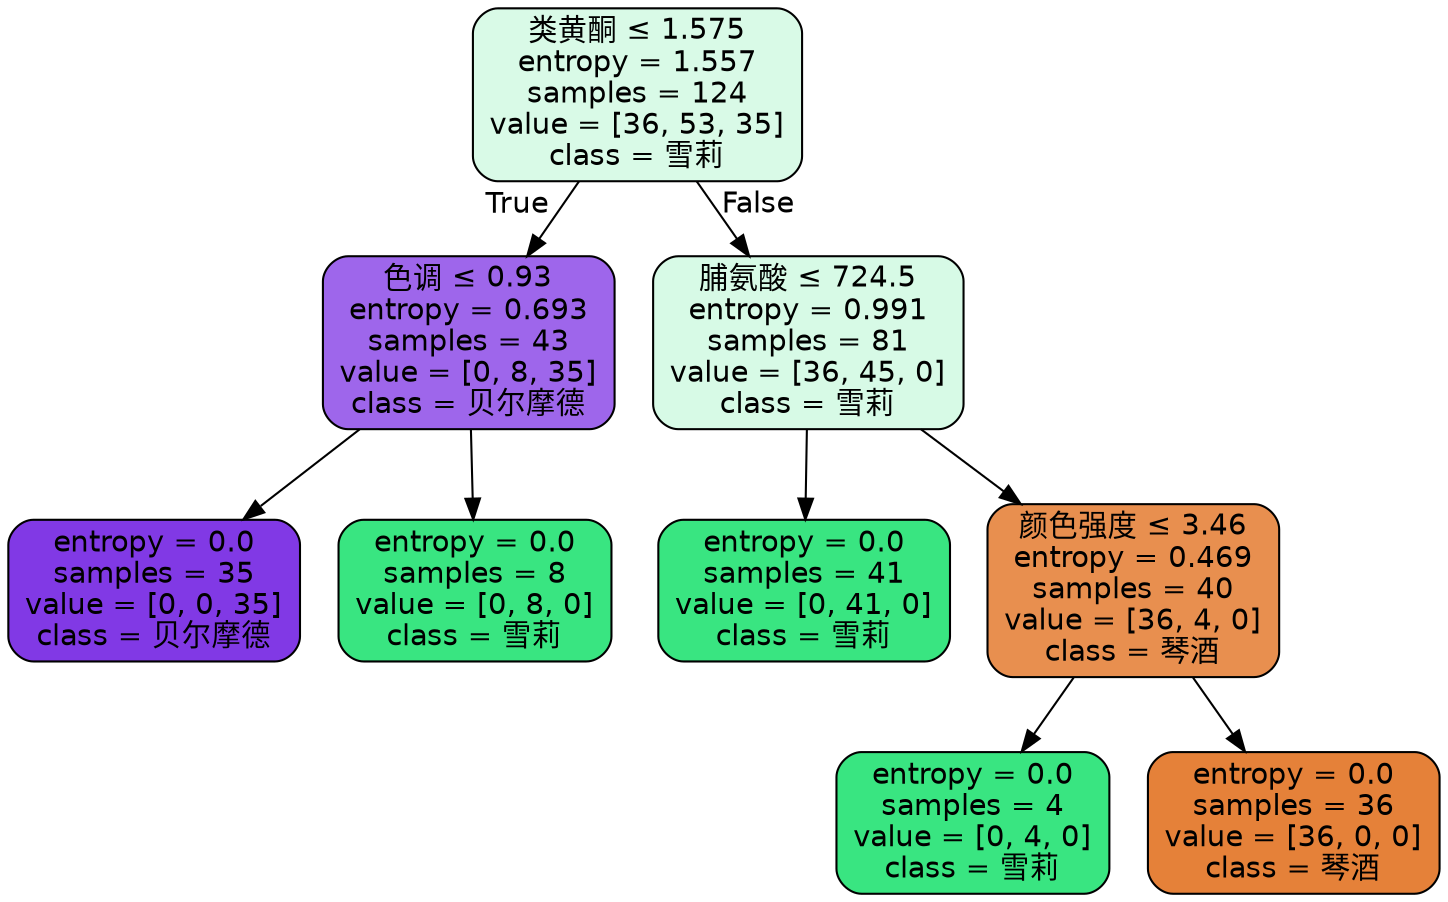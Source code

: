 digraph Tree {
node [shape=box, style="filled, rounded", color="black", fontname="helvetica"] ;
edge [fontname="helvetica"] ;
0 [label=<类黄酮 &le; 1.575<br/>entropy = 1.557<br/>samples = 124<br/>value = [36, 53, 35]<br/>class = 雪莉>, fillcolor="#d9fae7"] ;
1 [label=<色调 &le; 0.93<br/>entropy = 0.693<br/>samples = 43<br/>value = [0, 8, 35]<br/>class = 贝尔摩德>, fillcolor="#9e66eb"] ;
0 -> 1 [labeldistance=2.5, labelangle=45, headlabel="True"] ;
2 [label=<entropy = 0.0<br/>samples = 35<br/>value = [0, 0, 35]<br/>class = 贝尔摩德>, fillcolor="#8139e5"] ;
1 -> 2 ;
3 [label=<entropy = 0.0<br/>samples = 8<br/>value = [0, 8, 0]<br/>class = 雪莉>, fillcolor="#39e581"] ;
1 -> 3 ;
4 [label=<脯氨酸 &le; 724.5<br/>entropy = 0.991<br/>samples = 81<br/>value = [36, 45, 0]<br/>class = 雪莉>, fillcolor="#d7fae6"] ;
0 -> 4 [labeldistance=2.5, labelangle=-45, headlabel="False"] ;
5 [label=<entropy = 0.0<br/>samples = 41<br/>value = [0, 41, 0]<br/>class = 雪莉>, fillcolor="#39e581"] ;
4 -> 5 ;
6 [label=<颜色强度 &le; 3.46<br/>entropy = 0.469<br/>samples = 40<br/>value = [36, 4, 0]<br/>class = 琴酒>, fillcolor="#e88f4f"] ;
4 -> 6 ;
7 [label=<entropy = 0.0<br/>samples = 4<br/>value = [0, 4, 0]<br/>class = 雪莉>, fillcolor="#39e581"] ;
6 -> 7 ;
8 [label=<entropy = 0.0<br/>samples = 36<br/>value = [36, 0, 0]<br/>class = 琴酒>, fillcolor="#e58139"] ;
6 -> 8 ;
}
